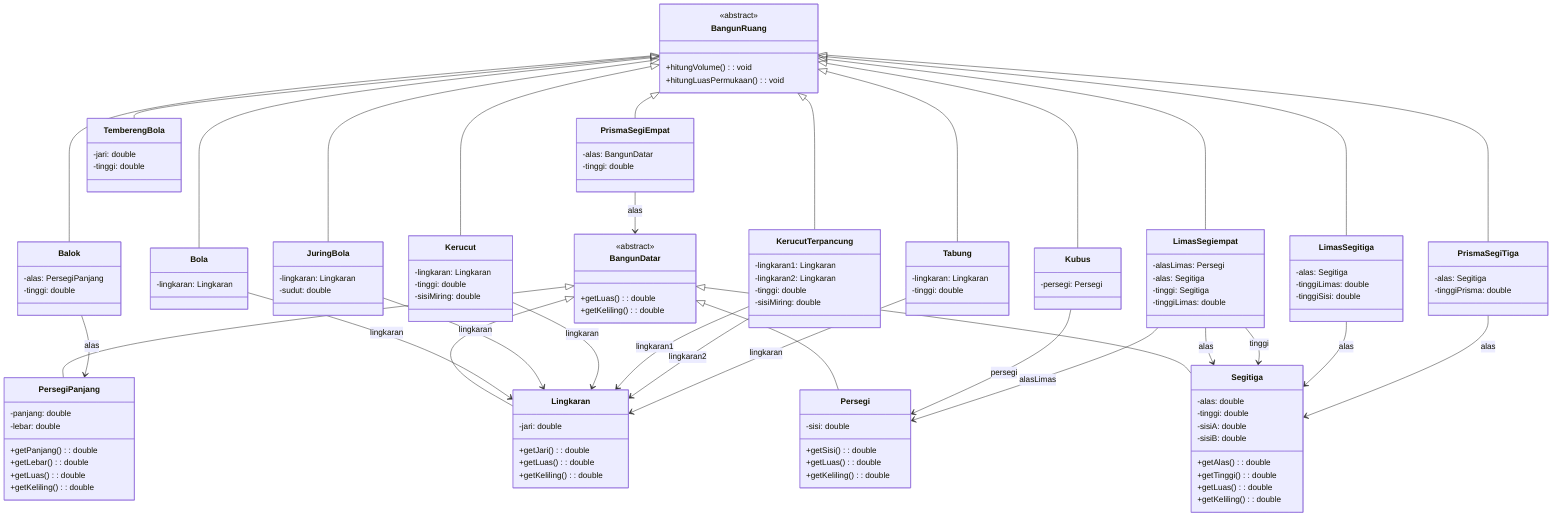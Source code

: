 classDiagram

%% Abstract classes
    class BangunRuang {
        <<abstract>>
        +hitungVolume(): void
        +hitungLuasPermukaan(): void
    }

    class BangunDatar {
        <<abstract>>
        +getLuas(): double
        +getKeliling(): double
    }

%% Bangun Datar
    class Persegi {
        -sisi: double
        +getSisi(): double
        +getLuas(): double
        +getKeliling(): double
    }

    class PersegiPanjang {
        -panjang: double
        -lebar: double
        +getPanjang(): double
        +getLebar(): double
        +getLuas(): double
        +getKeliling(): double
    }

    class Lingkaran {
        -jari: double
        +getJari(): double
        +getLuas(): double
        +getKeliling(): double
    }

    class Segitiga {
        -alas: double
        -tinggi: double
        -sisiA: double
        -sisiB: double
        +getAlas(): double
        +getTinggi(): double
        +getLuas(): double
        +getKeliling(): double
    }

%% Bangun Ruang
    class Balok {
        -alas: PersegiPanjang
        -tinggi: double
    }

    class Bola {
        -lingkaran: Lingkaran
    }

    class JuringBola {
        -lingkaran: Lingkaran
        -sudut: double
    }

    class Kerucut {
        -lingkaran: Lingkaran
        -tinggi: double
        -sisiMiring: double
    }

    class KerucutTerpancung {
        -lingkaran1: Lingkaran
        -lingkaran2: Lingkaran
        -tinggi: double
        -sisiMiring: double
    }

    class Kubus {
        -persegi: Persegi
    }

    class LimasSegiempat {
        -alasLimas: Persegi
        -alas: Segitiga
        -tinggi: Segitiga
        -tinggiLimas: double
    }

    class LimasSegitiga {
        -alas: Segitiga
        -tinggiLimas: double
        -tinggiSisi: double
    }

    class PrismaSegiEmpat {
        -alas: BangunDatar
        -tinggi: double
    }

    class PrismaSegiTiga {
        -alas: Segitiga
        -tinggiPrisma: double
    }

    class Tabung {
        -lingkaran: Lingkaran
        -tinggi: double
    }

    class TemberengBola {
        -jari: double
        -tinggi: double
    }

%% Inheritance
    BangunRuang <|-- Balok
    BangunRuang <|-- Bola
    BangunRuang <|-- JuringBola
    BangunRuang <|-- Kerucut
    BangunRuang <|-- KerucutTerpancung
    BangunRuang <|-- Kubus
    BangunRuang <|-- LimasSegiempat
    BangunRuang <|-- LimasSegitiga
    BangunRuang <|-- PrismaSegiEmpat
    BangunRuang <|-- PrismaSegiTiga
    BangunRuang <|-- Tabung
    BangunRuang <|-- TemberengBola

    BangunDatar <|-- Persegi
    BangunDatar <|-- PersegiPanjang
    BangunDatar <|-- Lingkaran
    BangunDatar <|-- Segitiga

%% Composition (as association lines with *)
    Balok --> PersegiPanjang : alas
    Bola --> Lingkaran : lingkaran
    JuringBola --> Lingkaran : lingkaran
    Kerucut --> Lingkaran : lingkaran
    KerucutTerpancung --> Lingkaran : lingkaran1
    KerucutTerpancung --> Lingkaran : lingkaran2
    Kubus --> Persegi : persegi
    LimasSegiempat --> Persegi : alasLimas
    LimasSegiempat --> Segitiga : alas
    LimasSegiempat --> Segitiga : tinggi
    LimasSegitiga --> Segitiga : alas
    PrismaSegiEmpat --> BangunDatar : alas
    PrismaSegiTiga --> Segitiga : alas
    Tabung --> Lingkaran : lingkaran